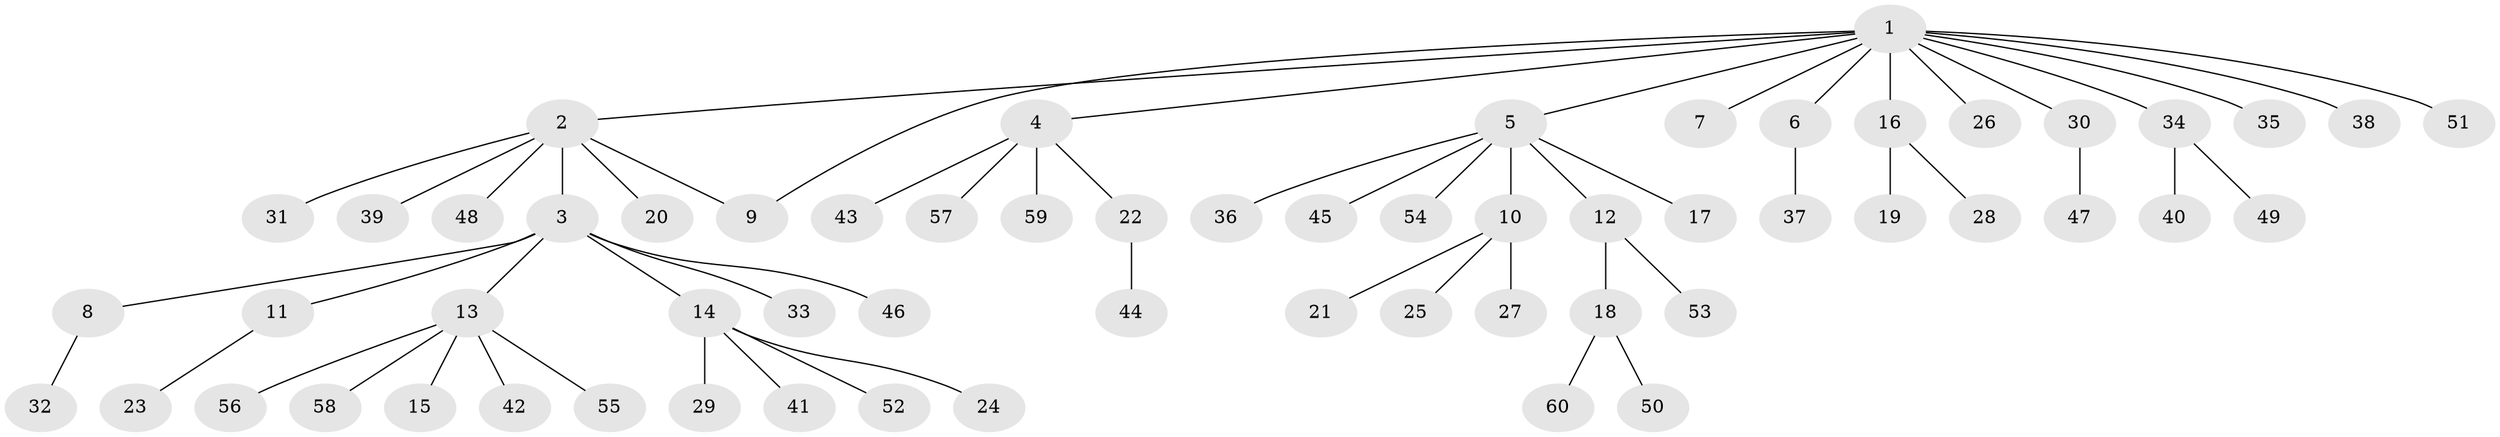 // coarse degree distribution, {13: 0.022222222222222223, 6: 0.044444444444444446, 7: 0.022222222222222223, 4: 0.044444444444444446, 1: 0.7111111111111111, 2: 0.1111111111111111, 3: 0.022222222222222223, 5: 0.022222222222222223}
// Generated by graph-tools (version 1.1) at 2025/23/03/03/25 07:23:55]
// undirected, 60 vertices, 60 edges
graph export_dot {
graph [start="1"]
  node [color=gray90,style=filled];
  1;
  2;
  3;
  4;
  5;
  6;
  7;
  8;
  9;
  10;
  11;
  12;
  13;
  14;
  15;
  16;
  17;
  18;
  19;
  20;
  21;
  22;
  23;
  24;
  25;
  26;
  27;
  28;
  29;
  30;
  31;
  32;
  33;
  34;
  35;
  36;
  37;
  38;
  39;
  40;
  41;
  42;
  43;
  44;
  45;
  46;
  47;
  48;
  49;
  50;
  51;
  52;
  53;
  54;
  55;
  56;
  57;
  58;
  59;
  60;
  1 -- 2;
  1 -- 4;
  1 -- 5;
  1 -- 6;
  1 -- 7;
  1 -- 9;
  1 -- 16;
  1 -- 26;
  1 -- 30;
  1 -- 34;
  1 -- 35;
  1 -- 38;
  1 -- 51;
  2 -- 3;
  2 -- 9;
  2 -- 20;
  2 -- 31;
  2 -- 39;
  2 -- 48;
  3 -- 8;
  3 -- 11;
  3 -- 13;
  3 -- 14;
  3 -- 33;
  3 -- 46;
  4 -- 22;
  4 -- 43;
  4 -- 57;
  4 -- 59;
  5 -- 10;
  5 -- 12;
  5 -- 17;
  5 -- 36;
  5 -- 45;
  5 -- 54;
  6 -- 37;
  8 -- 32;
  10 -- 21;
  10 -- 25;
  10 -- 27;
  11 -- 23;
  12 -- 18;
  12 -- 53;
  13 -- 15;
  13 -- 42;
  13 -- 55;
  13 -- 56;
  13 -- 58;
  14 -- 24;
  14 -- 29;
  14 -- 41;
  14 -- 52;
  16 -- 19;
  16 -- 28;
  18 -- 50;
  18 -- 60;
  22 -- 44;
  30 -- 47;
  34 -- 40;
  34 -- 49;
}
